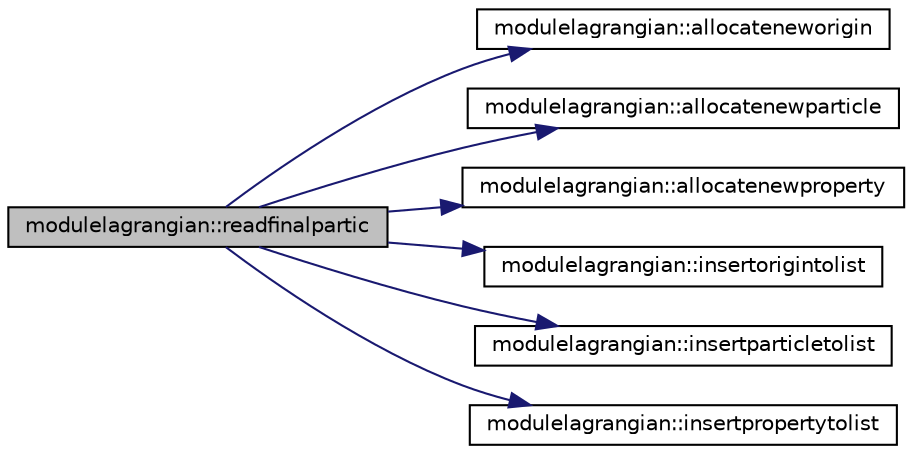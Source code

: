 digraph "modulelagrangian::readfinalpartic"
{
 // LATEX_PDF_SIZE
  edge [fontname="Helvetica",fontsize="10",labelfontname="Helvetica",labelfontsize="10"];
  node [fontname="Helvetica",fontsize="10",shape=record];
  rankdir="LR";
  Node1 [label="modulelagrangian::readfinalpartic",height=0.2,width=0.4,color="black", fillcolor="grey75", style="filled", fontcolor="black",tooltip=" "];
  Node1 -> Node2 [color="midnightblue",fontsize="10",style="solid",fontname="Helvetica"];
  Node2 [label="modulelagrangian::allocateneworigin",height=0.2,width=0.4,color="black", fillcolor="white", style="filled",URL="$namespacemodulelagrangian.html#a28216eb4bc7ae29253535daa2e07a0ae",tooltip=" "];
  Node1 -> Node3 [color="midnightblue",fontsize="10",style="solid",fontname="Helvetica"];
  Node3 [label="modulelagrangian::allocatenewparticle",height=0.2,width=0.4,color="black", fillcolor="white", style="filled",URL="$namespacemodulelagrangian.html#aaf265958f7abd87e754e7ff44745bdf0",tooltip=" "];
  Node1 -> Node4 [color="midnightblue",fontsize="10",style="solid",fontname="Helvetica"];
  Node4 [label="modulelagrangian::allocatenewproperty",height=0.2,width=0.4,color="black", fillcolor="white", style="filled",URL="$namespacemodulelagrangian.html#a85933ed7a699fa0b842b3a0c17c94bbb",tooltip=" "];
  Node1 -> Node5 [color="midnightblue",fontsize="10",style="solid",fontname="Helvetica"];
  Node5 [label="modulelagrangian::insertorigintolist",height=0.2,width=0.4,color="black", fillcolor="white", style="filled",URL="$namespacemodulelagrangian.html#a842c38bc1af98cfe321b3cd2eca5aa14",tooltip=" "];
  Node1 -> Node6 [color="midnightblue",fontsize="10",style="solid",fontname="Helvetica"];
  Node6 [label="modulelagrangian::insertparticletolist",height=0.2,width=0.4,color="black", fillcolor="white", style="filled",URL="$namespacemodulelagrangian.html#a96b3fbaf01697148bac38553d6198dc3",tooltip=" "];
  Node1 -> Node7 [color="midnightblue",fontsize="10",style="solid",fontname="Helvetica"];
  Node7 [label="modulelagrangian::insertpropertytolist",height=0.2,width=0.4,color="black", fillcolor="white", style="filled",URL="$namespacemodulelagrangian.html#ad3e2ea0ce974a102fea039aef69c4626",tooltip=" "];
}
